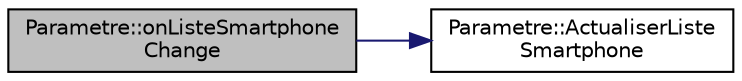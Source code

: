 digraph "Parametre::onListeSmartphoneChange"
{
 // LATEX_PDF_SIZE
  edge [fontname="Helvetica",fontsize="10",labelfontname="Helvetica",labelfontsize="10"];
  node [fontname="Helvetica",fontsize="10",shape=record];
  rankdir="LR";
  Node1 [label="Parametre::onListeSmartphone\lChange",height=0.2,width=0.4,color="black", fillcolor="grey75", style="filled", fontcolor="black",tooltip=" "];
  Node1 -> Node2 [color="midnightblue",fontsize="10",style="solid",fontname="Helvetica"];
  Node2 [label="Parametre::ActualiserListe\lSmartphone",height=0.2,width=0.4,color="black", fillcolor="white", style="filled",URL="$class_parametre.html#a70f71569edb4c6bcb38e347195aa0199",tooltip=" "];
}
